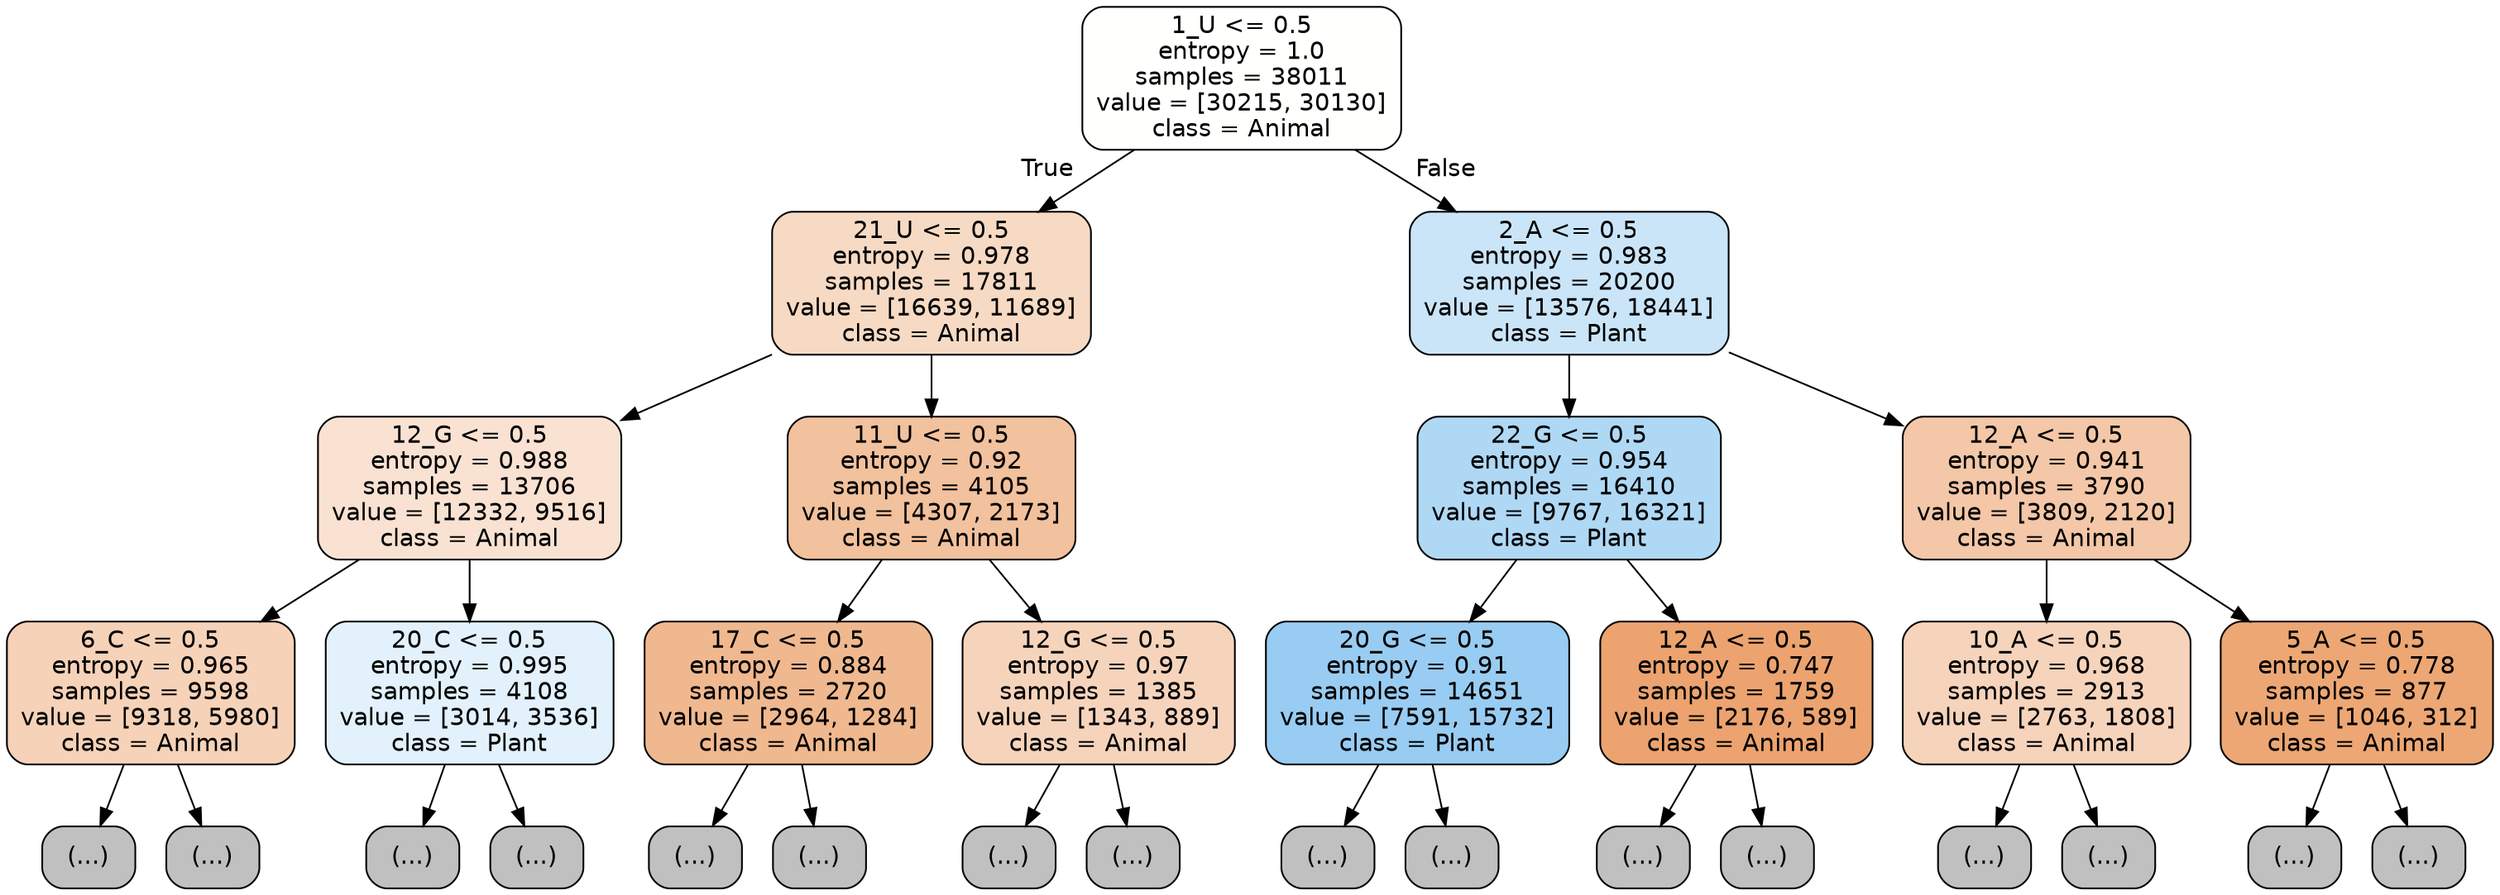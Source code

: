 digraph Tree {
node [shape=box, style="filled, rounded", color="black", fontname="helvetica"] ;
edge [fontname="helvetica"] ;
0 [label="1_U <= 0.5\nentropy = 1.0\nsamples = 38011\nvalue = [30215, 30130]\nclass = Animal", fillcolor="#fffffe"] ;
1 [label="21_U <= 0.5\nentropy = 0.978\nsamples = 17811\nvalue = [16639, 11689]\nclass = Animal", fillcolor="#f7dac4"] ;
0 -> 1 [labeldistance=2.5, labelangle=45, headlabel="True"] ;
2 [label="12_G <= 0.5\nentropy = 0.988\nsamples = 13706\nvalue = [12332, 9516]\nclass = Animal", fillcolor="#f9e2d2"] ;
1 -> 2 ;
3 [label="6_C <= 0.5\nentropy = 0.965\nsamples = 9598\nvalue = [9318, 5980]\nclass = Animal", fillcolor="#f6d2b8"] ;
2 -> 3 ;
4 [label="(...)", fillcolor="#C0C0C0"] ;
3 -> 4 ;
4243 [label="(...)", fillcolor="#C0C0C0"] ;
3 -> 4243 ;
5538 [label="20_C <= 0.5\nentropy = 0.995\nsamples = 4108\nvalue = [3014, 3536]\nclass = Plant", fillcolor="#e2f1fb"] ;
2 -> 5538 ;
5539 [label="(...)", fillcolor="#C0C0C0"] ;
5538 -> 5539 ;
7302 [label="(...)", fillcolor="#C0C0C0"] ;
5538 -> 7302 ;
7715 [label="11_U <= 0.5\nentropy = 0.92\nsamples = 4105\nvalue = [4307, 2173]\nclass = Animal", fillcolor="#f2c19d"] ;
1 -> 7715 ;
7716 [label="17_C <= 0.5\nentropy = 0.884\nsamples = 2720\nvalue = [2964, 1284]\nclass = Animal", fillcolor="#f0b88f"] ;
7715 -> 7716 ;
7717 [label="(...)", fillcolor="#C0C0C0"] ;
7716 -> 7717 ;
8762 [label="(...)", fillcolor="#C0C0C0"] ;
7716 -> 8762 ;
9081 [label="12_G <= 0.5\nentropy = 0.97\nsamples = 1385\nvalue = [1343, 889]\nclass = Animal", fillcolor="#f6d4bc"] ;
7715 -> 9081 ;
9082 [label="(...)", fillcolor="#C0C0C0"] ;
9081 -> 9082 ;
9469 [label="(...)", fillcolor="#C0C0C0"] ;
9081 -> 9469 ;
9626 [label="2_A <= 0.5\nentropy = 0.983\nsamples = 20200\nvalue = [13576, 18441]\nclass = Plant", fillcolor="#cbe5f8"] ;
0 -> 9626 [labeldistance=2.5, labelangle=-45, headlabel="False"] ;
9627 [label="22_G <= 0.5\nentropy = 0.954\nsamples = 16410\nvalue = [9767, 16321]\nclass = Plant", fillcolor="#afd8f5"] ;
9626 -> 9627 ;
9628 [label="20_G <= 0.5\nentropy = 0.91\nsamples = 14651\nvalue = [7591, 15732]\nclass = Plant", fillcolor="#99ccf2"] ;
9627 -> 9628 ;
9629 [label="(...)", fillcolor="#C0C0C0"] ;
9628 -> 9629 ;
13462 [label="(...)", fillcolor="#C0C0C0"] ;
9628 -> 13462 ;
14751 [label="12_A <= 0.5\nentropy = 0.747\nsamples = 1759\nvalue = [2176, 589]\nclass = Animal", fillcolor="#eca36f"] ;
9627 -> 14751 ;
14752 [label="(...)", fillcolor="#C0C0C0"] ;
14751 -> 14752 ;
15205 [label="(...)", fillcolor="#C0C0C0"] ;
14751 -> 15205 ;
15382 [label="12_A <= 0.5\nentropy = 0.941\nsamples = 3790\nvalue = [3809, 2120]\nclass = Animal", fillcolor="#f3c7a7"] ;
9626 -> 15382 ;
15383 [label="10_A <= 0.5\nentropy = 0.968\nsamples = 2913\nvalue = [2763, 1808]\nclass = Animal", fillcolor="#f6d3bb"] ;
15382 -> 15383 ;
15384 [label="(...)", fillcolor="#C0C0C0"] ;
15383 -> 15384 ;
16127 [label="(...)", fillcolor="#C0C0C0"] ;
15383 -> 16127 ;
16394 [label="5_A <= 0.5\nentropy = 0.778\nsamples = 877\nvalue = [1046, 312]\nclass = Animal", fillcolor="#eda774"] ;
15382 -> 16394 ;
16395 [label="(...)", fillcolor="#C0C0C0"] ;
16394 -> 16395 ;
16656 [label="(...)", fillcolor="#C0C0C0"] ;
16394 -> 16656 ;
}